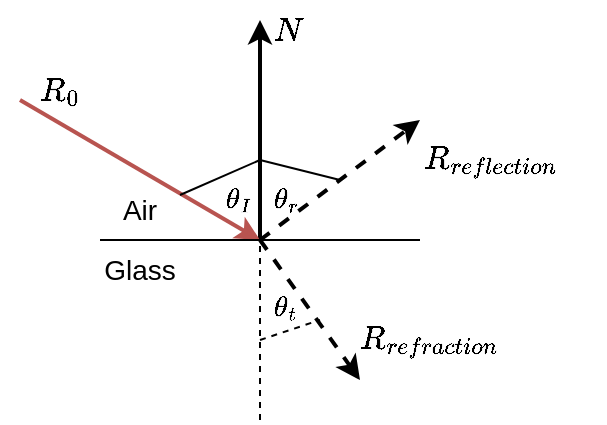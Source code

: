 <mxfile version="16.1.0" type="device" pages="4"><diagram id="d9-CbKSbC-guVO_VsKFH" name="Page-1"><mxGraphModel dx="1034" dy="897" grid="1" gridSize="10" guides="1" tooltips="1" connect="1" arrows="1" fold="1" page="1" pageScale="1" pageWidth="827" pageHeight="1169" math="1" shadow="0"><root><mxCell id="0"/><mxCell id="1" parent="0"/><mxCell id="ny5i0_SffNIBpPdr0Anj-1" value="" style="endArrow=classic;html=1;rounded=0;fontSize=14;strokeWidth=2;" edge="1" parent="1"><mxGeometry width="50" height="50" relative="1" as="geometry"><mxPoint x="400" y="430" as="sourcePoint"/><mxPoint x="400" y="320" as="targetPoint"/></mxGeometry></mxCell><mxCell id="ny5i0_SffNIBpPdr0Anj-2" value="" style="endArrow=classic;html=1;rounded=0;fontSize=14;strokeWidth=2;fillColor=#f8cecc;strokeColor=#b85450;" edge="1" parent="1"><mxGeometry width="50" height="50" relative="1" as="geometry"><mxPoint x="280" y="360" as="sourcePoint"/><mxPoint x="400" y="430" as="targetPoint"/></mxGeometry></mxCell><mxCell id="ny5i0_SffNIBpPdr0Anj-3" value="$$N$$" style="text;html=1;strokeColor=none;fillColor=none;align=center;verticalAlign=middle;whiteSpace=wrap;rounded=0;fontSize=14;" vertex="1" parent="1"><mxGeometry x="384" y="310" width="60" height="30" as="geometry"/></mxCell><mxCell id="ny5i0_SffNIBpPdr0Anj-4" value="$$R_0$$" style="text;html=1;strokeColor=none;fillColor=none;align=center;verticalAlign=middle;whiteSpace=wrap;rounded=0;fontSize=14;" vertex="1" parent="1"><mxGeometry x="270" y="340" width="60" height="30" as="geometry"/></mxCell><mxCell id="ny5i0_SffNIBpPdr0Anj-5" value="$$R_{refraction}$$" style="text;html=1;strokeColor=none;fillColor=none;align=center;verticalAlign=middle;whiteSpace=wrap;rounded=0;fontSize=14;" vertex="1" parent="1"><mxGeometry x="470" y="470" width="30" height="20" as="geometry"/></mxCell><mxCell id="ny5i0_SffNIBpPdr0Anj-6" value="" style="endArrow=classic;html=1;rounded=0;fontSize=14;strokeWidth=2;dashed=1;" edge="1" parent="1"><mxGeometry width="50" height="50" relative="1" as="geometry"><mxPoint x="400" y="430" as="sourcePoint"/><mxPoint x="450" y="500" as="targetPoint"/></mxGeometry></mxCell><mxCell id="ny5i0_SffNIBpPdr0Anj-7" value="" style="endArrow=none;html=1;rounded=0;fontSize=14;strokeWidth=1;" edge="1" parent="1"><mxGeometry width="50" height="50" relative="1" as="geometry"><mxPoint x="320" y="430" as="sourcePoint"/><mxPoint x="480" y="430" as="targetPoint"/></mxGeometry></mxCell><mxCell id="ny5i0_SffNIBpPdr0Anj-8" value="Air" style="text;html=1;strokeColor=none;fillColor=none;align=center;verticalAlign=middle;whiteSpace=wrap;rounded=0;fontSize=14;" vertex="1" parent="1"><mxGeometry x="320" y="400" width="40" height="30" as="geometry"/></mxCell><mxCell id="ny5i0_SffNIBpPdr0Anj-9" value="Glass" style="text;html=1;strokeColor=none;fillColor=none;align=center;verticalAlign=middle;whiteSpace=wrap;rounded=0;fontSize=14;" vertex="1" parent="1"><mxGeometry x="320" y="430" width="40" height="30" as="geometry"/></mxCell><mxCell id="ny5i0_SffNIBpPdr0Anj-10" value="" style="endArrow=none;dashed=1;html=1;rounded=0;fontSize=14;strokeWidth=1;" edge="1" parent="1"><mxGeometry width="50" height="50" relative="1" as="geometry"><mxPoint x="400" y="520" as="sourcePoint"/><mxPoint x="400" y="430" as="targetPoint"/></mxGeometry></mxCell><mxCell id="ny5i0_SffNIBpPdr0Anj-11" value="" style="endArrow=classic;html=1;rounded=0;fontSize=14;strokeWidth=2;dashed=1;" edge="1" parent="1"><mxGeometry width="50" height="50" relative="1" as="geometry"><mxPoint x="400" y="430" as="sourcePoint"/><mxPoint x="480" y="370" as="targetPoint"/></mxGeometry></mxCell><mxCell id="ny5i0_SffNIBpPdr0Anj-12" value="$$R_{reflection}$$" style="text;html=1;strokeColor=none;fillColor=none;align=center;verticalAlign=middle;whiteSpace=wrap;rounded=0;fontSize=14;" vertex="1" parent="1"><mxGeometry x="500" y="380" width="30" height="20" as="geometry"/></mxCell><mxCell id="ny5i0_SffNIBpPdr0Anj-13" value="" style="endArrow=none;dashed=1;html=1;rounded=0;" edge="1" parent="1"><mxGeometry width="50" height="50" relative="1" as="geometry"><mxPoint x="400" y="480" as="sourcePoint"/><mxPoint x="430" y="470" as="targetPoint"/></mxGeometry></mxCell><mxCell id="ny5i0_SffNIBpPdr0Anj-14" value="$$\theta_t$$" style="text;html=1;strokeColor=none;fillColor=none;align=center;verticalAlign=middle;whiteSpace=wrap;rounded=0;" vertex="1" parent="1"><mxGeometry x="403" y="454" width="20" height="20" as="geometry"/></mxCell><mxCell id="ny5i0_SffNIBpPdr0Anj-15" value="" style="endArrow=none;html=1;rounded=0;exitX=1;exitY=0.25;exitDx=0;exitDy=0;" edge="1" parent="1" source="ny5i0_SffNIBpPdr0Anj-8"><mxGeometry width="50" height="50" relative="1" as="geometry"><mxPoint x="370" y="410" as="sourcePoint"/><mxPoint x="400" y="390" as="targetPoint"/></mxGeometry></mxCell><mxCell id="ny5i0_SffNIBpPdr0Anj-16" value="$$\theta_I$$" style="text;html=1;strokeColor=none;fillColor=none;align=center;verticalAlign=middle;whiteSpace=wrap;rounded=0;" vertex="1" parent="1"><mxGeometry x="380" y="400" width="20" height="20" as="geometry"/></mxCell><mxCell id="ny5i0_SffNIBpPdr0Anj-17" value="" style="endArrow=none;html=1;rounded=0;" edge="1" parent="1"><mxGeometry width="50" height="50" relative="1" as="geometry"><mxPoint x="400" y="390" as="sourcePoint"/><mxPoint x="440" y="400" as="targetPoint"/></mxGeometry></mxCell><mxCell id="ny5i0_SffNIBpPdr0Anj-18" value="$$\theta_r$$" style="text;html=1;strokeColor=none;fillColor=none;align=center;verticalAlign=middle;whiteSpace=wrap;rounded=0;" vertex="1" parent="1"><mxGeometry x="403" y="400" width="20" height="20" as="geometry"/></mxCell></root></mxGraphModel></diagram><diagram name="Page-2" id="IwW3k8wXokANZmWclkCZ"><mxGraphModel dx="1034" dy="897" grid="1" gridSize="10" guides="1" tooltips="1" connect="1" arrows="1" fold="1" page="1" pageScale="1" pageWidth="827" pageHeight="1169" math="1" shadow="0"><root><mxCell id="rSLwLqhX3foeUyKfe7he-0"/><mxCell id="rSLwLqhX3foeUyKfe7he-1" parent="rSLwLqhX3foeUyKfe7he-0"/><mxCell id="rSLwLqhX3foeUyKfe7he-2" value="&lt;div&gt;Snell's law \(n_1 * \sin{\theta_I} = n_2 * \sin{\theta_t}\) represented using cosine:&lt;br&gt;&lt;/div&gt;&lt;div&gt;$$\cos{\theta_t} = \sqrt{1 - (\frac{n_1}{n_2})^2 * (1 - (\cos{\theta_I})^2)}$$&lt;/div&gt;" style="text;html=1;strokeColor=none;fillColor=none;align=center;verticalAlign=middle;whiteSpace=wrap;rounded=0;" parent="rSLwLqhX3foeUyKfe7he-1" vertex="1"><mxGeometry x="240" y="270" width="400" height="170" as="geometry"/></mxCell></root></mxGraphModel></diagram><diagram id="KYWW_qIlo5tqG8szakXh" name="Page-3"><mxGraphModel dx="1332" dy="593" grid="1" gridSize="10" guides="1" tooltips="1" connect="1" arrows="1" fold="1" page="1" pageScale="1" pageWidth="827" pageHeight="1169" math="1" shadow="0"><root><mxCell id="40Zj8UYUGNI0o8wpUmZ8-0"/><mxCell id="40Zj8UYUGNI0o8wpUmZ8-1" parent="40Zj8UYUGNI0o8wpUmZ8-0"/><mxCell id="40Zj8UYUGNI0o8wpUmZ8-11" value="" style="rounded=0;whiteSpace=wrap;html=1;dashed=1;fillColor=none;" vertex="1" parent="40Zj8UYUGNI0o8wpUmZ8-1"><mxGeometry x="80" y="280" width="320" height="120" as="geometry"/></mxCell><mxCell id="40Zj8UYUGNI0o8wpUmZ8-10" value="" style="rounded=0;whiteSpace=wrap;html=1;fillColor=#f5f5f5;fontColor=#333333;strokeColor=#666666;dashed=1;" vertex="1" parent="40Zj8UYUGNI0o8wpUmZ8-1"><mxGeometry x="80" y="400" width="320" height="120" as="geometry"/></mxCell><mxCell id="40Zj8UYUGNI0o8wpUmZ8-2" value="" style="endArrow=none;html=1;rounded=0;" edge="1" parent="40Zj8UYUGNI0o8wpUmZ8-1"><mxGeometry width="50" height="50" relative="1" as="geometry"><mxPoint x="160" y="400" as="sourcePoint"/><mxPoint x="320" y="400" as="targetPoint"/></mxGeometry></mxCell><mxCell id="40Zj8UYUGNI0o8wpUmZ8-4" value="" style="endArrow=classic;html=1;rounded=0;" edge="1" parent="40Zj8UYUGNI0o8wpUmZ8-1"><mxGeometry width="50" height="50" relative="1" as="geometry"><mxPoint x="240" y="460" as="sourcePoint"/><mxPoint x="240" y="340" as="targetPoint"/></mxGeometry></mxCell><mxCell id="40Zj8UYUGNI0o8wpUmZ8-6" value="" style="endArrow=classic;html=1;rounded=0;" edge="1" parent="40Zj8UYUGNI0o8wpUmZ8-1"><mxGeometry width="50" height="50" relative="1" as="geometry"><mxPoint x="160" y="460" as="sourcePoint"/><mxPoint x="240" y="400" as="targetPoint"/></mxGeometry></mxCell><mxCell id="40Zj8UYUGNI0o8wpUmZ8-7" value="" style="endArrow=classic;html=1;rounded=0;" edge="1" parent="40Zj8UYUGNI0o8wpUmZ8-1"><mxGeometry width="50" height="50" relative="1" as="geometry"><mxPoint x="240" y="400" as="sourcePoint"/><mxPoint x="358" y="362" as="targetPoint"/></mxGeometry></mxCell><mxCell id="40Zj8UYUGNI0o8wpUmZ8-8" value="$$IOR\_AIR = n_1 = 1$$" style="text;html=1;strokeColor=none;fillColor=none;align=center;verticalAlign=middle;whiteSpace=wrap;rounded=0;" vertex="1" parent="40Zj8UYUGNI0o8wpUmZ8-1"><mxGeometry x="80" y="280" width="140" height="30" as="geometry"/></mxCell><mxCell id="40Zj8UYUGNI0o8wpUmZ8-12" value="$$IOR\_GLASS = n_2 = 1.5$$" style="text;html=1;strokeColor=none;fillColor=none;align=center;verticalAlign=middle;whiteSpace=wrap;rounded=0;" vertex="1" parent="40Zj8UYUGNI0o8wpUmZ8-1"><mxGeometry x="80" y="490" width="170" height="30" as="geometry"/></mxCell><mxCell id="40Zj8UYUGNI0o8wpUmZ8-14" value="$$N$$" style="text;html=1;strokeColor=none;fillColor=none;align=center;verticalAlign=middle;whiteSpace=wrap;rounded=0;dashed=1;" vertex="1" parent="40Zj8UYUGNI0o8wpUmZ8-1"><mxGeometry x="240" y="330" width="20" height="20" as="geometry"/></mxCell><mxCell id="40Zj8UYUGNI0o8wpUmZ8-15" value="media border" style="text;html=1;strokeColor=none;fillColor=none;align=center;verticalAlign=middle;whiteSpace=wrap;rounded=0;dashed=1;" vertex="1" parent="40Zj8UYUGNI0o8wpUmZ8-1"><mxGeometry x="80" y="380" width="80" height="20" as="geometry"/></mxCell><mxCell id="40Zj8UYUGNI0o8wpUmZ8-16" value="$$R_{out}$$" style="text;html=1;strokeColor=none;fillColor=none;align=center;verticalAlign=middle;whiteSpace=wrap;rounded=0;dashed=1;" vertex="1" parent="40Zj8UYUGNI0o8wpUmZ8-1"><mxGeometry x="330" y="340" width="40" height="20" as="geometry"/></mxCell><mxCell id="40Zj8UYUGNI0o8wpUmZ8-17" value="$$R_{in}$$" style="text;html=1;strokeColor=none;fillColor=none;align=center;verticalAlign=middle;whiteSpace=wrap;rounded=0;dashed=1;" vertex="1" parent="40Zj8UYUGNI0o8wpUmZ8-1"><mxGeometry x="135" y="440" width="30" height="20" as="geometry"/></mxCell><mxCell id="40Zj8UYUGNI0o8wpUmZ8-22" value="" style="verticalLabelPosition=bottom;verticalAlign=top;html=1;shape=mxgraph.basic.arc;startAngle=0.495;endAngle=0.645;fillColor=none;" vertex="1" parent="40Zj8UYUGNI0o8wpUmZ8-1"><mxGeometry x="200" y="360" width="80" height="80" as="geometry"/></mxCell><mxCell id="40Zj8UYUGNI0o8wpUmZ8-23" value="" style="verticalLabelPosition=bottom;verticalAlign=top;html=1;shape=mxgraph.basic.arc;startAngle=0.997;endAngle=0.194;fillColor=none;" vertex="1" parent="40Zj8UYUGNI0o8wpUmZ8-1"><mxGeometry x="200" y="360" width="80" height="80" as="geometry"/></mxCell><mxCell id="40Zj8UYUGNI0o8wpUmZ8-24" value="$$\theta_t$$" style="text;html=1;strokeColor=none;fillColor=none;align=center;verticalAlign=middle;whiteSpace=wrap;rounded=0;" vertex="1" parent="40Zj8UYUGNI0o8wpUmZ8-1"><mxGeometry x="245" y="371" width="20" height="20" as="geometry"/></mxCell><mxCell id="40Zj8UYUGNI0o8wpUmZ8-25" value="$$\theta_I$$" style="text;html=1;strokeColor=none;fillColor=none;align=center;verticalAlign=middle;whiteSpace=wrap;rounded=0;" vertex="1" parent="40Zj8UYUGNI0o8wpUmZ8-1"><mxGeometry x="220" y="414" width="20" height="20" as="geometry"/></mxCell><mxCell id="40Zj8UYUGNI0o8wpUmZ8-26" value="&lt;div&gt;$$n = \frac{n_1}{n_2}$$&lt;br&gt;&lt;/div&gt;&lt;div&gt;$$R_{out} = n  * R_{in} + (n * \cos{\theta_I} - \cos{\theta_t}) * N$$&lt;/div&gt;" style="text;html=1;strokeColor=none;fillColor=none;align=center;verticalAlign=middle;whiteSpace=wrap;rounded=0;" vertex="1" parent="40Zj8UYUGNI0o8wpUmZ8-1"><mxGeometry x="414" y="352" width="270" height="96" as="geometry"/></mxCell></root></mxGraphModel></diagram><diagram id="TsJtWbbf7TtVh-p6lhw4" name="Page-4"><mxGraphModel dx="1332" dy="593" grid="1" gridSize="10" guides="1" tooltips="1" connect="1" arrows="1" fold="1" page="1" pageScale="1" pageWidth="827" pageHeight="1169" math="1" shadow="0"><root><mxCell id="2zmYqFtYtxHSIHGNSo8s-0"/><mxCell id="2zmYqFtYtxHSIHGNSo8s-1" parent="2zmYqFtYtxHSIHGNSo8s-0"/><mxCell id="2zmYqFtYtxHSIHGNSo8s-2" value="&lt;div&gt;&lt;font style=&quot;font-size: 14px&quot;&gt;$$FR_{norm} = \frac{(n_1 - n_2)^2}{(n_1 + n_2)^2}$$&lt;/font&gt;&lt;/div&gt;&lt;div&gt;&lt;font style=&quot;font-size: 14px&quot;&gt;$$FR_{effective} = FR_{norm} + ( 1 - FR_{norm} ) * ( 1 - \cos{\theta_t} )^5$$&lt;/font&gt;&lt;/div&gt;" style="text;html=1;strokeColor=none;fillColor=none;align=center;verticalAlign=middle;whiteSpace=wrap;rounded=0;" vertex="1" parent="2zmYqFtYtxHSIHGNSo8s-1"><mxGeometry x="190" y="220" width="390" height="90" as="geometry"/></mxCell></root></mxGraphModel></diagram></mxfile>